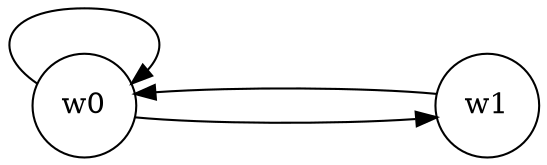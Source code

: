 digraph {
    rankdir = "LR";
    nodesep = 0.3;
    ranksep = 2;
    node[shape=circle];
    edge[arrowsize=1];
    w0; w1;
    w0 -> w0;
    w0 -> w1;
    w1 -> w0;
}
